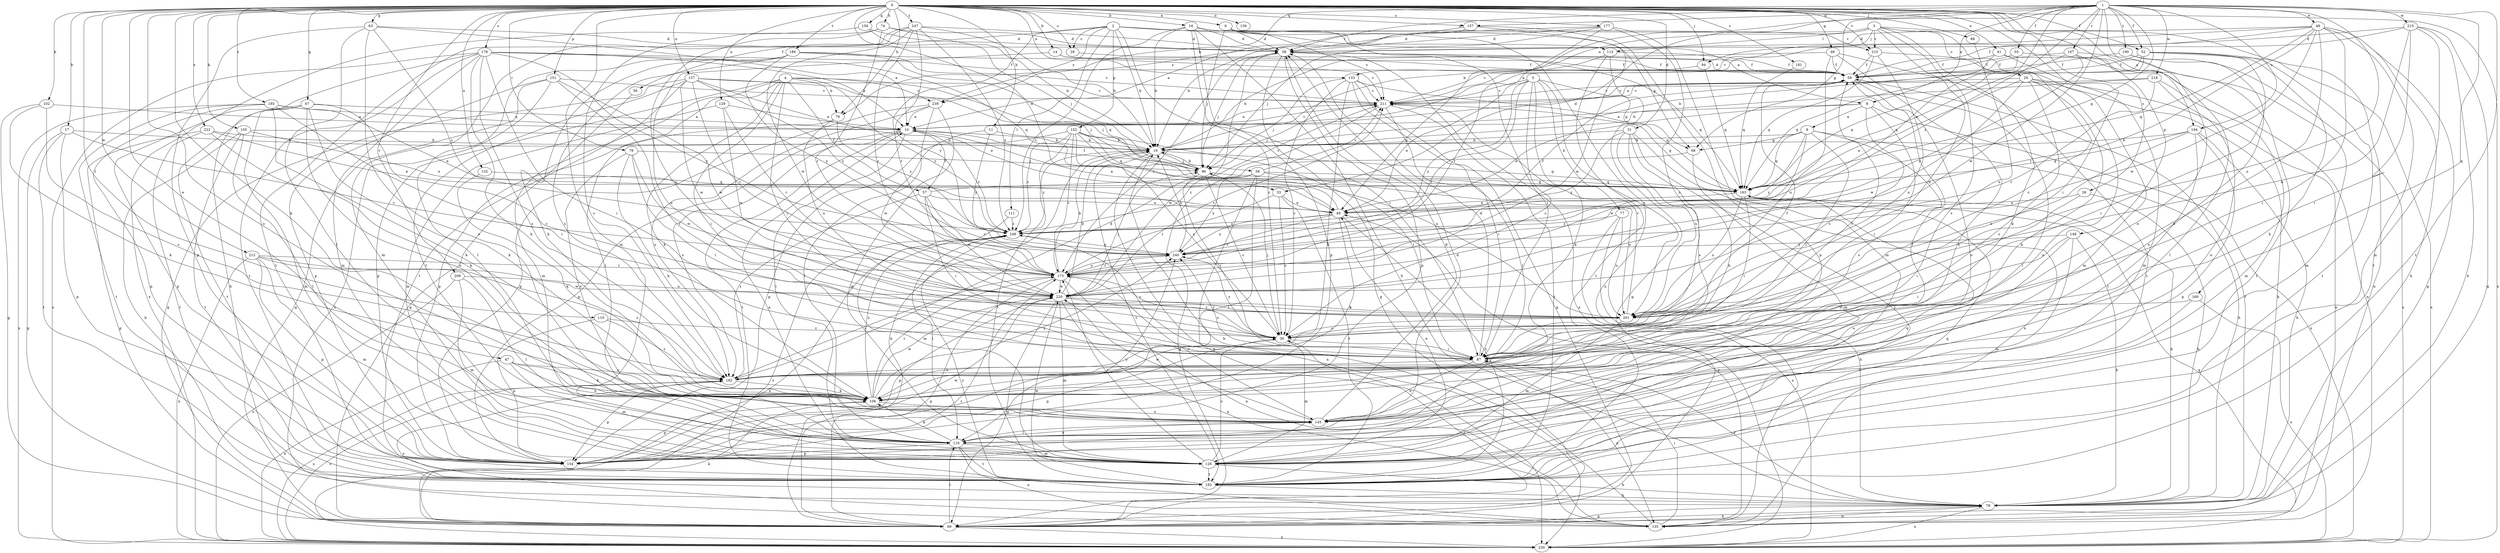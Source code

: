 strict digraph  {
0;
1;
2;
3;
4;
5;
6;
8;
9;
10;
11;
14;
16;
17;
19;
26;
28;
29;
30;
31;
33;
38;
41;
47;
48;
49;
52;
55;
56;
57;
58;
59;
63;
66;
67;
68;
69;
74;
76;
77;
78;
79;
87;
88;
94;
96;
102;
105;
106;
110;
111;
113;
116;
126;
129;
132;
133;
135;
137;
139;
145;
148;
151;
152;
154;
156;
157;
160;
163;
167;
173;
176;
177;
181;
182;
185;
186;
190;
192;
194;
201;
209;
210;
211;
212;
215;
218;
220;
222;
230;
239;
240;
247;
249;
0 -> 6  [label=a];
0 -> 11  [label=b];
0 -> 14  [label=b];
0 -> 16  [label=b];
0 -> 17  [label=b];
0 -> 26  [label=c];
0 -> 28  [label=c];
0 -> 31  [label=d];
0 -> 33  [label=d];
0 -> 41  [label=e];
0 -> 47  [label=e];
0 -> 52  [label=f];
0 -> 63  [label=g];
0 -> 66  [label=g];
0 -> 67  [label=g];
0 -> 74  [label=h];
0 -> 76  [label=h];
0 -> 79  [label=i];
0 -> 87  [label=i];
0 -> 88  [label=j];
0 -> 94  [label=j];
0 -> 102  [label=k];
0 -> 105  [label=k];
0 -> 106  [label=k];
0 -> 110  [label=l];
0 -> 126  [label=m];
0 -> 129  [label=n];
0 -> 132  [label=n];
0 -> 133  [label=n];
0 -> 137  [label=o];
0 -> 139  [label=o];
0 -> 145  [label=o];
0 -> 148  [label=p];
0 -> 151  [label=p];
0 -> 156  [label=q];
0 -> 157  [label=q];
0 -> 176  [label=s];
0 -> 177  [label=s];
0 -> 181  [label=s];
0 -> 185  [label=t];
0 -> 186  [label=t];
0 -> 194  [label=u];
0 -> 209  [label=v];
0 -> 210  [label=v];
0 -> 212  [label=w];
0 -> 222  [label=x];
0 -> 230  [label=x];
0 -> 247  [label=z];
1 -> 8  [label=a];
1 -> 19  [label=b];
1 -> 33  [label=d];
1 -> 38  [label=d];
1 -> 48  [label=e];
1 -> 49  [label=e];
1 -> 52  [label=f];
1 -> 55  [label=f];
1 -> 68  [label=g];
1 -> 76  [label=h];
1 -> 145  [label=o];
1 -> 157  [label=q];
1 -> 160  [label=q];
1 -> 163  [label=q];
1 -> 167  [label=r];
1 -> 190  [label=t];
1 -> 192  [label=t];
1 -> 194  [label=u];
1 -> 201  [label=u];
1 -> 215  [label=w];
1 -> 218  [label=w];
1 -> 220  [label=w];
1 -> 249  [label=z];
2 -> 8  [label=a];
2 -> 19  [label=b];
2 -> 28  [label=c];
2 -> 56  [label=f];
2 -> 87  [label=i];
2 -> 111  [label=l];
2 -> 113  [label=l];
2 -> 152  [label=p];
2 -> 173  [label=r];
2 -> 210  [label=v];
2 -> 239  [label=y];
3 -> 29  [label=c];
3 -> 30  [label=c];
3 -> 94  [label=j];
3 -> 106  [label=k];
3 -> 113  [label=l];
3 -> 133  [label=n];
3 -> 135  [label=n];
3 -> 182  [label=s];
3 -> 201  [label=u];
3 -> 210  [label=v];
3 -> 239  [label=y];
4 -> 30  [label=c];
4 -> 57  [label=f];
4 -> 76  [label=h];
4 -> 87  [label=i];
4 -> 96  [label=j];
4 -> 106  [label=k];
4 -> 116  [label=l];
4 -> 126  [label=m];
4 -> 154  [label=p];
4 -> 239  [label=y];
4 -> 249  [label=z];
5 -> 30  [label=c];
5 -> 49  [label=e];
5 -> 68  [label=g];
5 -> 77  [label=h];
5 -> 106  [label=k];
5 -> 173  [label=r];
5 -> 201  [label=u];
5 -> 211  [label=v];
5 -> 240  [label=y];
6 -> 38  [label=d];
6 -> 87  [label=i];
6 -> 96  [label=j];
6 -> 135  [label=n];
6 -> 211  [label=v];
8 -> 9  [label=a];
8 -> 10  [label=a];
8 -> 30  [label=c];
8 -> 49  [label=e];
8 -> 87  [label=i];
8 -> 230  [label=x];
9 -> 19  [label=b];
9 -> 68  [label=g];
9 -> 78  [label=h];
9 -> 87  [label=i];
9 -> 163  [label=q];
9 -> 182  [label=s];
9 -> 220  [label=w];
9 -> 240  [label=y];
10 -> 19  [label=b];
10 -> 57  [label=f];
10 -> 58  [label=f];
10 -> 116  [label=l];
10 -> 154  [label=p];
10 -> 182  [label=s];
10 -> 192  [label=t];
10 -> 211  [label=v];
10 -> 249  [label=z];
11 -> 19  [label=b];
11 -> 220  [label=w];
11 -> 240  [label=y];
14 -> 59  [label=f];
14 -> 192  [label=t];
14 -> 211  [label=v];
16 -> 19  [label=b];
16 -> 30  [label=c];
16 -> 38  [label=d];
16 -> 68  [label=g];
16 -> 78  [label=h];
16 -> 154  [label=p];
16 -> 249  [label=z];
17 -> 19  [label=b];
17 -> 69  [label=g];
17 -> 154  [label=p];
17 -> 173  [label=r];
17 -> 192  [label=t];
19 -> 96  [label=j];
19 -> 163  [label=q];
19 -> 192  [label=t];
19 -> 230  [label=x];
19 -> 249  [label=z];
26 -> 49  [label=e];
26 -> 78  [label=h];
26 -> 87  [label=i];
28 -> 59  [label=f];
29 -> 49  [label=e];
29 -> 78  [label=h];
29 -> 106  [label=k];
29 -> 135  [label=n];
29 -> 145  [label=o];
29 -> 182  [label=s];
29 -> 211  [label=v];
29 -> 220  [label=w];
30 -> 59  [label=f];
30 -> 87  [label=i];
30 -> 96  [label=j];
30 -> 126  [label=m];
30 -> 154  [label=p];
30 -> 173  [label=r];
30 -> 240  [label=y];
31 -> 19  [label=b];
31 -> 106  [label=k];
31 -> 135  [label=n];
31 -> 182  [label=s];
31 -> 192  [label=t];
31 -> 201  [label=u];
31 -> 240  [label=y];
33 -> 30  [label=c];
33 -> 49  [label=e];
33 -> 173  [label=r];
33 -> 192  [label=t];
38 -> 59  [label=f];
38 -> 69  [label=g];
38 -> 96  [label=j];
38 -> 154  [label=p];
38 -> 163  [label=q];
38 -> 173  [label=r];
38 -> 230  [label=x];
41 -> 59  [label=f];
41 -> 126  [label=m];
41 -> 135  [label=n];
41 -> 163  [label=q];
47 -> 106  [label=k];
47 -> 126  [label=m];
47 -> 145  [label=o];
47 -> 182  [label=s];
47 -> 230  [label=x];
48 -> 38  [label=d];
48 -> 59  [label=f];
48 -> 69  [label=g];
48 -> 78  [label=h];
48 -> 87  [label=i];
48 -> 106  [label=k];
48 -> 163  [label=q];
48 -> 173  [label=r];
48 -> 192  [label=t];
48 -> 211  [label=v];
48 -> 220  [label=w];
49 -> 10  [label=a];
49 -> 106  [label=k];
49 -> 173  [label=r];
49 -> 192  [label=t];
49 -> 240  [label=y];
49 -> 249  [label=z];
52 -> 10  [label=a];
52 -> 59  [label=f];
52 -> 87  [label=i];
52 -> 106  [label=k];
52 -> 163  [label=q];
52 -> 192  [label=t];
52 -> 230  [label=x];
55 -> 19  [label=b];
55 -> 59  [label=f];
55 -> 126  [label=m];
56 -> 69  [label=g];
57 -> 49  [label=e];
57 -> 87  [label=i];
57 -> 173  [label=r];
57 -> 182  [label=s];
57 -> 211  [label=v];
57 -> 220  [label=w];
58 -> 69  [label=g];
58 -> 116  [label=l];
58 -> 163  [label=q];
58 -> 201  [label=u];
58 -> 211  [label=v];
58 -> 230  [label=x];
58 -> 240  [label=y];
59 -> 38  [label=d];
59 -> 116  [label=l];
59 -> 145  [label=o];
59 -> 211  [label=v];
63 -> 10  [label=a];
63 -> 38  [label=d];
63 -> 116  [label=l];
63 -> 145  [label=o];
63 -> 154  [label=p];
63 -> 249  [label=z];
66 -> 19  [label=b];
66 -> 59  [label=f];
66 -> 145  [label=o];
66 -> 192  [label=t];
66 -> 201  [label=u];
67 -> 10  [label=a];
67 -> 30  [label=c];
67 -> 106  [label=k];
67 -> 126  [label=m];
67 -> 145  [label=o];
67 -> 154  [label=p];
67 -> 192  [label=t];
68 -> 126  [label=m];
68 -> 249  [label=z];
69 -> 19  [label=b];
69 -> 30  [label=c];
69 -> 78  [label=h];
69 -> 106  [label=k];
69 -> 116  [label=l];
69 -> 173  [label=r];
69 -> 230  [label=x];
69 -> 249  [label=z];
74 -> 19  [label=b];
74 -> 38  [label=d];
74 -> 173  [label=r];
74 -> 182  [label=s];
74 -> 201  [label=u];
76 -> 154  [label=p];
76 -> 201  [label=u];
76 -> 249  [label=z];
77 -> 78  [label=h];
77 -> 201  [label=u];
77 -> 230  [label=x];
77 -> 249  [label=z];
78 -> 59  [label=f];
78 -> 69  [label=g];
78 -> 87  [label=i];
78 -> 135  [label=n];
78 -> 230  [label=x];
79 -> 87  [label=i];
79 -> 96  [label=j];
79 -> 106  [label=k];
79 -> 145  [label=o];
79 -> 220  [label=w];
87 -> 38  [label=d];
87 -> 59  [label=f];
87 -> 135  [label=n];
87 -> 145  [label=o];
87 -> 182  [label=s];
87 -> 240  [label=y];
87 -> 249  [label=z];
88 -> 201  [label=u];
94 -> 163  [label=q];
94 -> 211  [label=v];
96 -> 19  [label=b];
96 -> 30  [label=c];
96 -> 87  [label=i];
96 -> 163  [label=q];
102 -> 10  [label=a];
102 -> 69  [label=g];
102 -> 106  [label=k];
102 -> 182  [label=s];
105 -> 19  [label=b];
105 -> 49  [label=e];
105 -> 78  [label=h];
105 -> 116  [label=l];
105 -> 192  [label=t];
106 -> 59  [label=f];
106 -> 145  [label=o];
106 -> 154  [label=p];
106 -> 173  [label=r];
106 -> 220  [label=w];
106 -> 240  [label=y];
106 -> 249  [label=z];
110 -> 30  [label=c];
110 -> 154  [label=p];
110 -> 182  [label=s];
111 -> 126  [label=m];
111 -> 249  [label=z];
113 -> 49  [label=e];
113 -> 59  [label=f];
113 -> 69  [label=g];
113 -> 192  [label=t];
116 -> 38  [label=d];
116 -> 106  [label=k];
116 -> 126  [label=m];
116 -> 135  [label=n];
116 -> 145  [label=o];
116 -> 154  [label=p];
116 -> 192  [label=t];
126 -> 30  [label=c];
126 -> 49  [label=e];
126 -> 78  [label=h];
126 -> 173  [label=r];
126 -> 192  [label=t];
129 -> 10  [label=a];
129 -> 126  [label=m];
129 -> 173  [label=r];
129 -> 220  [label=w];
132 -> 106  [label=k];
132 -> 163  [label=q];
133 -> 30  [label=c];
133 -> 69  [label=g];
133 -> 96  [label=j];
133 -> 106  [label=k];
133 -> 116  [label=l];
133 -> 163  [label=q];
133 -> 211  [label=v];
135 -> 19  [label=b];
135 -> 49  [label=e];
135 -> 87  [label=i];
135 -> 182  [label=s];
135 -> 249  [label=z];
137 -> 49  [label=e];
137 -> 69  [label=g];
137 -> 96  [label=j];
137 -> 116  [label=l];
137 -> 173  [label=r];
137 -> 201  [label=u];
137 -> 211  [label=v];
137 -> 220  [label=w];
137 -> 249  [label=z];
145 -> 38  [label=d];
145 -> 116  [label=l];
145 -> 220  [label=w];
148 -> 78  [label=h];
148 -> 87  [label=i];
148 -> 126  [label=m];
148 -> 145  [label=o];
148 -> 240  [label=y];
151 -> 69  [label=g];
151 -> 87  [label=i];
151 -> 135  [label=n];
151 -> 154  [label=p];
151 -> 211  [label=v];
151 -> 220  [label=w];
152 -> 19  [label=b];
152 -> 30  [label=c];
152 -> 87  [label=i];
152 -> 154  [label=p];
152 -> 163  [label=q];
152 -> 173  [label=r];
152 -> 192  [label=t];
152 -> 201  [label=u];
152 -> 249  [label=z];
154 -> 163  [label=q];
154 -> 220  [label=w];
154 -> 240  [label=y];
156 -> 38  [label=d];
156 -> 96  [label=j];
156 -> 230  [label=x];
157 -> 10  [label=a];
157 -> 38  [label=d];
157 -> 154  [label=p];
157 -> 220  [label=w];
160 -> 116  [label=l];
160 -> 201  [label=u];
160 -> 230  [label=x];
163 -> 49  [label=e];
163 -> 78  [label=h];
163 -> 87  [label=i];
163 -> 201  [label=u];
167 -> 59  [label=f];
167 -> 116  [label=l];
167 -> 163  [label=q];
167 -> 192  [label=t];
167 -> 240  [label=y];
173 -> 19  [label=b];
173 -> 69  [label=g];
173 -> 135  [label=n];
173 -> 145  [label=o];
173 -> 182  [label=s];
173 -> 220  [label=w];
173 -> 240  [label=y];
176 -> 10  [label=a];
176 -> 59  [label=f];
176 -> 78  [label=h];
176 -> 87  [label=i];
176 -> 106  [label=k];
176 -> 126  [label=m];
176 -> 163  [label=q];
176 -> 182  [label=s];
176 -> 192  [label=t];
176 -> 230  [label=x];
176 -> 240  [label=y];
177 -> 19  [label=b];
177 -> 30  [label=c];
177 -> 38  [label=d];
177 -> 96  [label=j];
177 -> 126  [label=m];
177 -> 173  [label=r];
181 -> 163  [label=q];
182 -> 38  [label=d];
182 -> 106  [label=k];
182 -> 154  [label=p];
182 -> 230  [label=x];
185 -> 10  [label=a];
185 -> 49  [label=e];
185 -> 87  [label=i];
185 -> 106  [label=k];
185 -> 154  [label=p];
185 -> 192  [label=t];
185 -> 230  [label=x];
186 -> 59  [label=f];
186 -> 106  [label=k];
186 -> 116  [label=l];
186 -> 163  [label=q];
186 -> 182  [label=s];
186 -> 211  [label=v];
186 -> 240  [label=y];
190 -> 59  [label=f];
190 -> 145  [label=o];
190 -> 230  [label=x];
192 -> 10  [label=a];
192 -> 78  [label=h];
192 -> 163  [label=q];
192 -> 220  [label=w];
194 -> 19  [label=b];
194 -> 78  [label=h];
194 -> 116  [label=l];
194 -> 154  [label=p];
194 -> 163  [label=q];
194 -> 201  [label=u];
201 -> 30  [label=c];
201 -> 126  [label=m];
201 -> 211  [label=v];
209 -> 116  [label=l];
209 -> 126  [label=m];
209 -> 220  [label=w];
209 -> 230  [label=x];
210 -> 59  [label=f];
210 -> 126  [label=m];
210 -> 163  [label=q];
210 -> 201  [label=u];
211 -> 10  [label=a];
211 -> 87  [label=i];
211 -> 96  [label=j];
211 -> 163  [label=q];
211 -> 192  [label=t];
211 -> 220  [label=w];
212 -> 126  [label=m];
212 -> 154  [label=p];
212 -> 173  [label=r];
212 -> 182  [label=s];
212 -> 201  [label=u];
212 -> 230  [label=x];
215 -> 10  [label=a];
215 -> 38  [label=d];
215 -> 69  [label=g];
215 -> 78  [label=h];
215 -> 87  [label=i];
215 -> 126  [label=m];
215 -> 201  [label=u];
218 -> 19  [label=b];
218 -> 126  [label=m];
218 -> 145  [label=o];
218 -> 173  [label=r];
218 -> 211  [label=v];
220 -> 19  [label=b];
220 -> 30  [label=c];
220 -> 69  [label=g];
220 -> 96  [label=j];
220 -> 126  [label=m];
220 -> 135  [label=n];
220 -> 154  [label=p];
220 -> 201  [label=u];
220 -> 211  [label=v];
222 -> 19  [label=b];
222 -> 49  [label=e];
222 -> 69  [label=g];
222 -> 106  [label=k];
222 -> 192  [label=t];
230 -> 163  [label=q];
230 -> 182  [label=s];
239 -> 10  [label=a];
239 -> 116  [label=l];
239 -> 126  [label=m];
239 -> 154  [label=p];
239 -> 182  [label=s];
240 -> 19  [label=b];
240 -> 173  [label=r];
247 -> 19  [label=b];
247 -> 38  [label=d];
247 -> 126  [label=m];
247 -> 173  [label=r];
247 -> 192  [label=t];
247 -> 220  [label=w];
247 -> 240  [label=y];
247 -> 249  [label=z];
249 -> 59  [label=f];
249 -> 116  [label=l];
249 -> 230  [label=x];
249 -> 240  [label=y];
}

